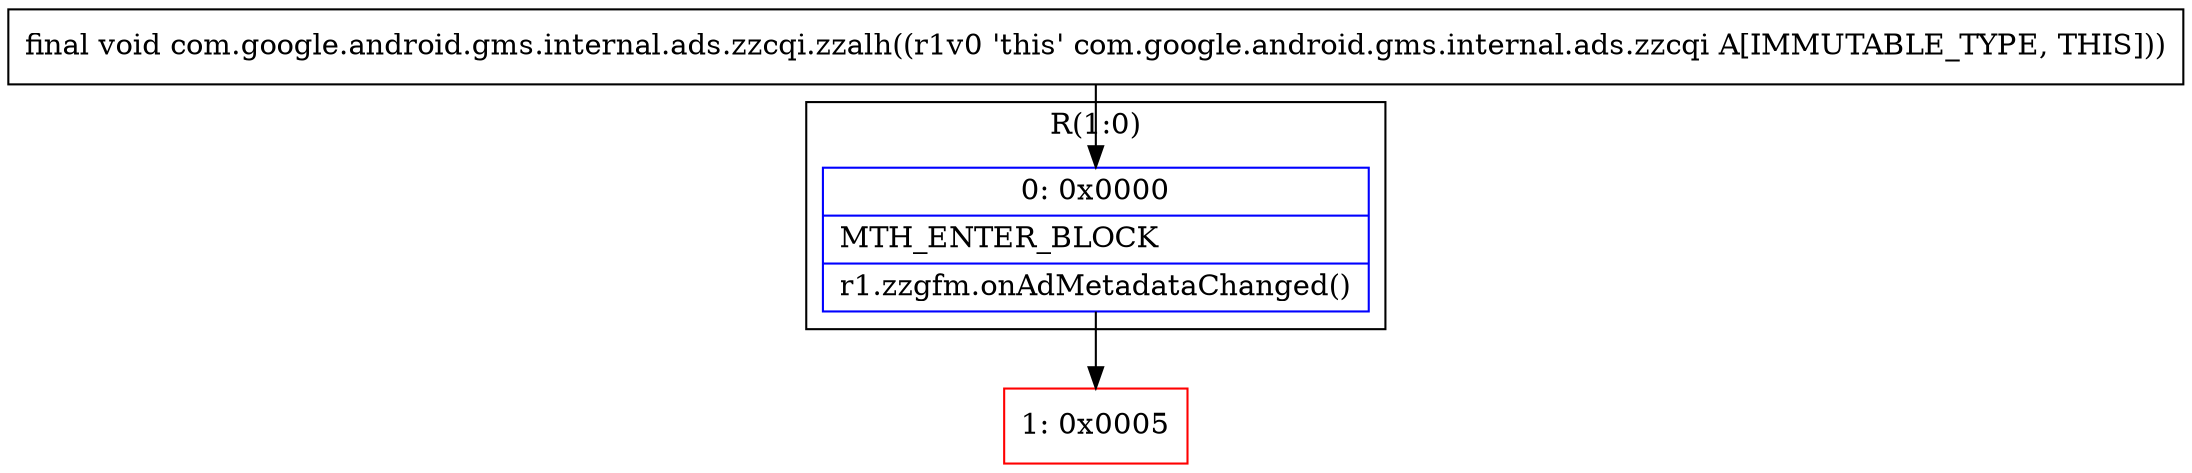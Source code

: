 digraph "CFG forcom.google.android.gms.internal.ads.zzcqi.zzalh()V" {
subgraph cluster_Region_1568045740 {
label = "R(1:0)";
node [shape=record,color=blue];
Node_0 [shape=record,label="{0\:\ 0x0000|MTH_ENTER_BLOCK\l|r1.zzgfm.onAdMetadataChanged()\l}"];
}
Node_1 [shape=record,color=red,label="{1\:\ 0x0005}"];
MethodNode[shape=record,label="{final void com.google.android.gms.internal.ads.zzcqi.zzalh((r1v0 'this' com.google.android.gms.internal.ads.zzcqi A[IMMUTABLE_TYPE, THIS])) }"];
MethodNode -> Node_0;
Node_0 -> Node_1;
}


